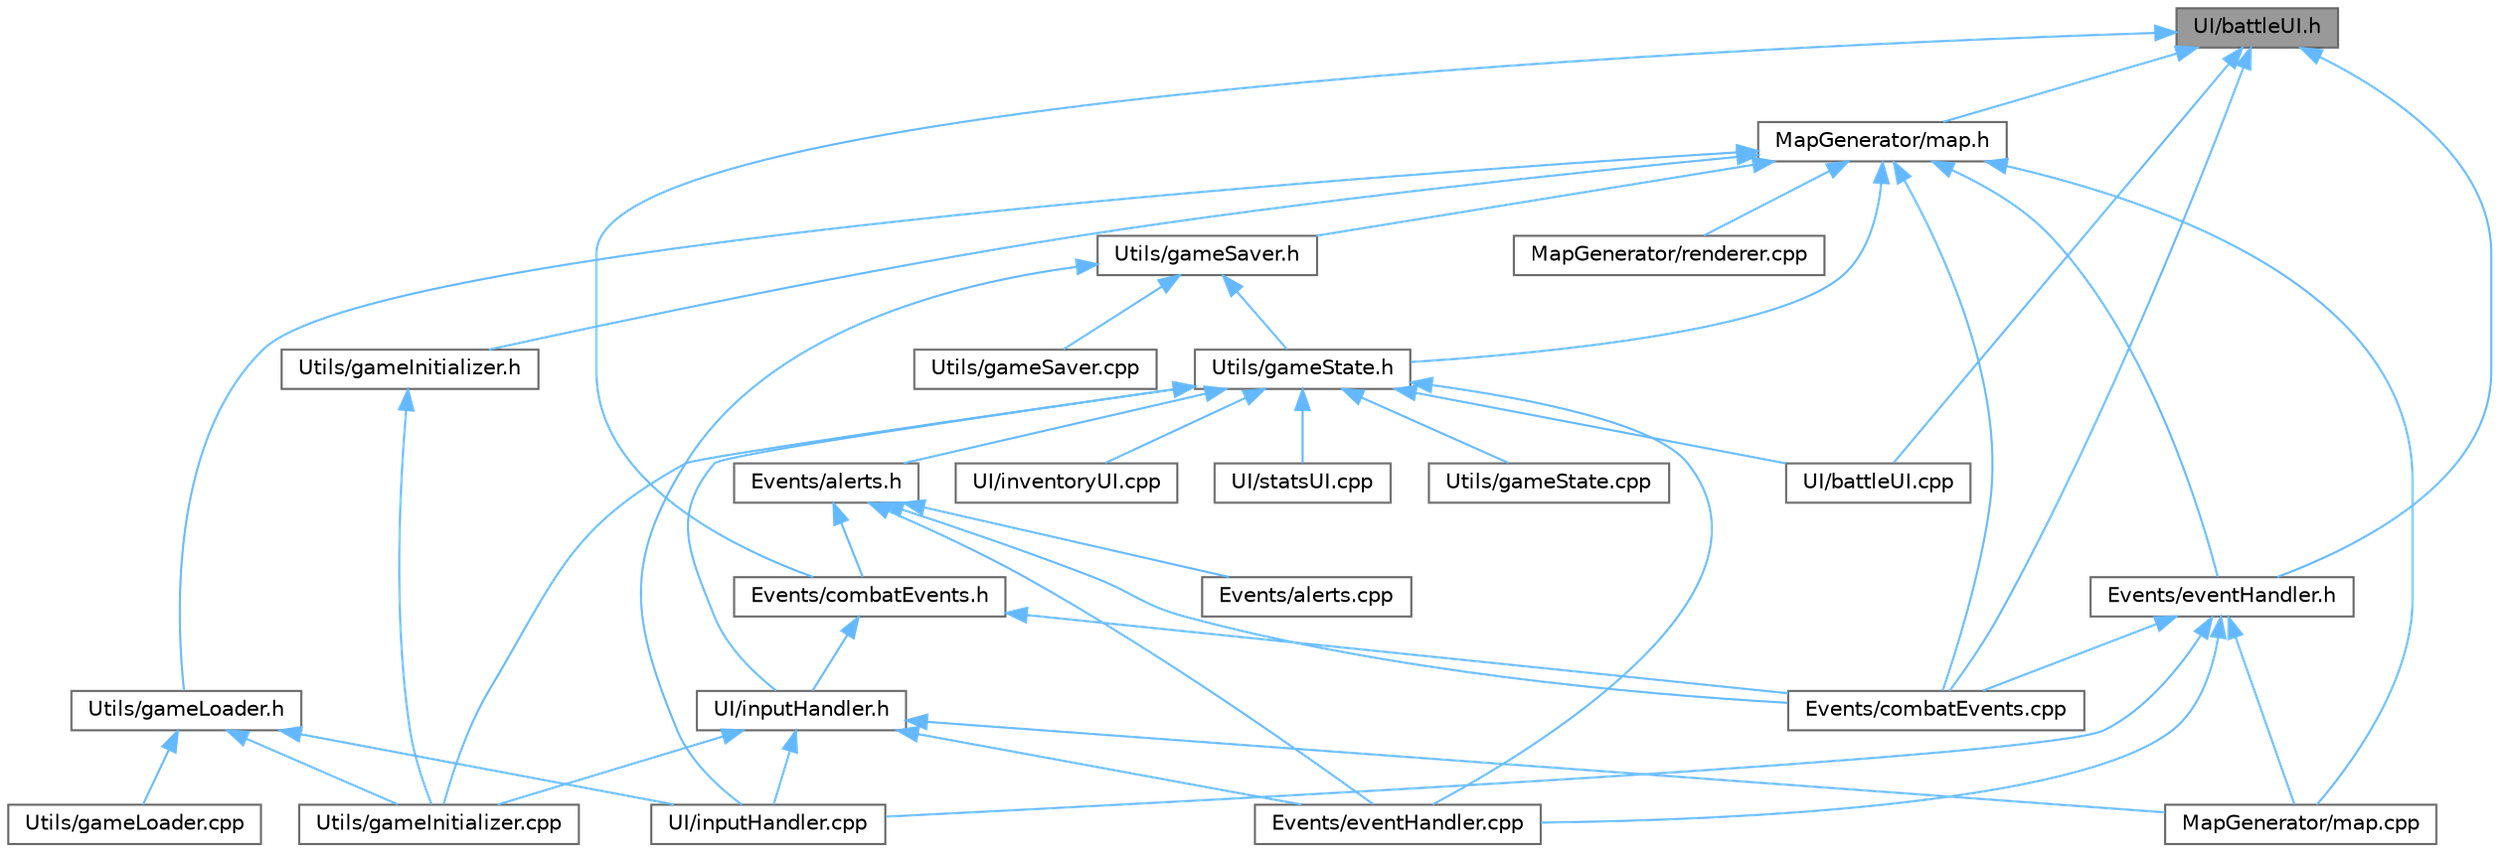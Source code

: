 digraph "UI/battleUI.h"
{
 // LATEX_PDF_SIZE
  bgcolor="transparent";
  edge [fontname=Helvetica,fontsize=10,labelfontname=Helvetica,labelfontsize=10];
  node [fontname=Helvetica,fontsize=10,shape=box,height=0.2,width=0.4];
  Node1 [id="Node000001",label="UI/battleUI.h",height=0.2,width=0.4,color="gray40", fillcolor="grey60", style="filled", fontcolor="black",tooltip=" "];
  Node1 -> Node2 [id="edge43_Node000001_Node000002",dir="back",color="steelblue1",style="solid",tooltip=" "];
  Node2 [id="Node000002",label="Events/combatEvents.cpp",height=0.2,width=0.4,color="grey40", fillcolor="white", style="filled",URL="$combat_events_8cpp.html",tooltip=" "];
  Node1 -> Node3 [id="edge44_Node000001_Node000003",dir="back",color="steelblue1",style="solid",tooltip=" "];
  Node3 [id="Node000003",label="Events/combatEvents.h",height=0.2,width=0.4,color="grey40", fillcolor="white", style="filled",URL="$combat_events_8h.html",tooltip=" "];
  Node3 -> Node2 [id="edge45_Node000003_Node000002",dir="back",color="steelblue1",style="solid",tooltip=" "];
  Node3 -> Node4 [id="edge46_Node000003_Node000004",dir="back",color="steelblue1",style="solid",tooltip=" "];
  Node4 [id="Node000004",label="UI/inputHandler.h",height=0.2,width=0.4,color="grey40", fillcolor="white", style="filled",URL="$input_handler_8h.html",tooltip=" "];
  Node4 -> Node5 [id="edge47_Node000004_Node000005",dir="back",color="steelblue1",style="solid",tooltip=" "];
  Node5 [id="Node000005",label="Events/eventHandler.cpp",height=0.2,width=0.4,color="grey40", fillcolor="white", style="filled",URL="$event_handler_8cpp.html",tooltip=" "];
  Node4 -> Node6 [id="edge48_Node000004_Node000006",dir="back",color="steelblue1",style="solid",tooltip=" "];
  Node6 [id="Node000006",label="MapGenerator/map.cpp",height=0.2,width=0.4,color="grey40", fillcolor="white", style="filled",URL="$map_8cpp.html",tooltip=" "];
  Node4 -> Node7 [id="edge49_Node000004_Node000007",dir="back",color="steelblue1",style="solid",tooltip=" "];
  Node7 [id="Node000007",label="UI/inputHandler.cpp",height=0.2,width=0.4,color="grey40", fillcolor="white", style="filled",URL="$input_handler_8cpp.html",tooltip=" "];
  Node4 -> Node8 [id="edge50_Node000004_Node000008",dir="back",color="steelblue1",style="solid",tooltip=" "];
  Node8 [id="Node000008",label="Utils/gameInitializer.cpp",height=0.2,width=0.4,color="grey40", fillcolor="white", style="filled",URL="$game_initializer_8cpp.html",tooltip=" "];
  Node1 -> Node9 [id="edge51_Node000001_Node000009",dir="back",color="steelblue1",style="solid",tooltip=" "];
  Node9 [id="Node000009",label="Events/eventHandler.h",height=0.2,width=0.4,color="grey40", fillcolor="white", style="filled",URL="$event_handler_8h.html",tooltip=" "];
  Node9 -> Node2 [id="edge52_Node000009_Node000002",dir="back",color="steelblue1",style="solid",tooltip=" "];
  Node9 -> Node5 [id="edge53_Node000009_Node000005",dir="back",color="steelblue1",style="solid",tooltip=" "];
  Node9 -> Node6 [id="edge54_Node000009_Node000006",dir="back",color="steelblue1",style="solid",tooltip=" "];
  Node9 -> Node7 [id="edge55_Node000009_Node000007",dir="back",color="steelblue1",style="solid",tooltip=" "];
  Node1 -> Node10 [id="edge56_Node000001_Node000010",dir="back",color="steelblue1",style="solid",tooltip=" "];
  Node10 [id="Node000010",label="MapGenerator/map.h",height=0.2,width=0.4,color="grey40", fillcolor="white", style="filled",URL="$map_8h.html",tooltip=" "];
  Node10 -> Node2 [id="edge57_Node000010_Node000002",dir="back",color="steelblue1",style="solid",tooltip=" "];
  Node10 -> Node9 [id="edge58_Node000010_Node000009",dir="back",color="steelblue1",style="solid",tooltip=" "];
  Node10 -> Node6 [id="edge59_Node000010_Node000006",dir="back",color="steelblue1",style="solid",tooltip=" "];
  Node10 -> Node11 [id="edge60_Node000010_Node000011",dir="back",color="steelblue1",style="solid",tooltip=" "];
  Node11 [id="Node000011",label="MapGenerator/renderer.cpp",height=0.2,width=0.4,color="grey40", fillcolor="white", style="filled",URL="$renderer_8cpp.html",tooltip=" "];
  Node10 -> Node12 [id="edge61_Node000010_Node000012",dir="back",color="steelblue1",style="solid",tooltip=" "];
  Node12 [id="Node000012",label="Utils/gameInitializer.h",height=0.2,width=0.4,color="grey40", fillcolor="white", style="filled",URL="$game_initializer_8h.html",tooltip=" "];
  Node12 -> Node8 [id="edge62_Node000012_Node000008",dir="back",color="steelblue1",style="solid",tooltip=" "];
  Node10 -> Node13 [id="edge63_Node000010_Node000013",dir="back",color="steelblue1",style="solid",tooltip=" "];
  Node13 [id="Node000013",label="Utils/gameLoader.h",height=0.2,width=0.4,color="grey40", fillcolor="white", style="filled",URL="$game_loader_8h.html",tooltip=" "];
  Node13 -> Node7 [id="edge64_Node000013_Node000007",dir="back",color="steelblue1",style="solid",tooltip=" "];
  Node13 -> Node8 [id="edge65_Node000013_Node000008",dir="back",color="steelblue1",style="solid",tooltip=" "];
  Node13 -> Node14 [id="edge66_Node000013_Node000014",dir="back",color="steelblue1",style="solid",tooltip=" "];
  Node14 [id="Node000014",label="Utils/gameLoader.cpp",height=0.2,width=0.4,color="grey40", fillcolor="white", style="filled",URL="$game_loader_8cpp.html",tooltip=" "];
  Node10 -> Node15 [id="edge67_Node000010_Node000015",dir="back",color="steelblue1",style="solid",tooltip=" "];
  Node15 [id="Node000015",label="Utils/gameSaver.h",height=0.2,width=0.4,color="grey40", fillcolor="white", style="filled",URL="$game_saver_8h.html",tooltip=" "];
  Node15 -> Node7 [id="edge68_Node000015_Node000007",dir="back",color="steelblue1",style="solid",tooltip=" "];
  Node15 -> Node16 [id="edge69_Node000015_Node000016",dir="back",color="steelblue1",style="solid",tooltip=" "];
  Node16 [id="Node000016",label="Utils/gameSaver.cpp",height=0.2,width=0.4,color="grey40", fillcolor="white", style="filled",URL="$game_saver_8cpp.html",tooltip=" "];
  Node15 -> Node17 [id="edge70_Node000015_Node000017",dir="back",color="steelblue1",style="solid",tooltip=" "];
  Node17 [id="Node000017",label="Utils/gameState.h",height=0.2,width=0.4,color="grey40", fillcolor="white", style="filled",URL="$game_state_8h.html",tooltip=" "];
  Node17 -> Node18 [id="edge71_Node000017_Node000018",dir="back",color="steelblue1",style="solid",tooltip=" "];
  Node18 [id="Node000018",label="Events/alerts.h",height=0.2,width=0.4,color="grey40", fillcolor="white", style="filled",URL="$alerts_8h.html",tooltip=" "];
  Node18 -> Node19 [id="edge72_Node000018_Node000019",dir="back",color="steelblue1",style="solid",tooltip=" "];
  Node19 [id="Node000019",label="Events/alerts.cpp",height=0.2,width=0.4,color="grey40", fillcolor="white", style="filled",URL="$alerts_8cpp.html",tooltip=" "];
  Node18 -> Node2 [id="edge73_Node000018_Node000002",dir="back",color="steelblue1",style="solid",tooltip=" "];
  Node18 -> Node3 [id="edge74_Node000018_Node000003",dir="back",color="steelblue1",style="solid",tooltip=" "];
  Node18 -> Node5 [id="edge75_Node000018_Node000005",dir="back",color="steelblue1",style="solid",tooltip=" "];
  Node17 -> Node5 [id="edge76_Node000017_Node000005",dir="back",color="steelblue1",style="solid",tooltip=" "];
  Node17 -> Node20 [id="edge77_Node000017_Node000020",dir="back",color="steelblue1",style="solid",tooltip=" "];
  Node20 [id="Node000020",label="UI/battleUI.cpp",height=0.2,width=0.4,color="grey40", fillcolor="white", style="filled",URL="$battle_u_i_8cpp.html",tooltip=" "];
  Node17 -> Node4 [id="edge78_Node000017_Node000004",dir="back",color="steelblue1",style="solid",tooltip=" "];
  Node17 -> Node21 [id="edge79_Node000017_Node000021",dir="back",color="steelblue1",style="solid",tooltip=" "];
  Node21 [id="Node000021",label="UI/inventoryUI.cpp",height=0.2,width=0.4,color="grey40", fillcolor="white", style="filled",URL="$inventory_u_i_8cpp.html",tooltip=" "];
  Node17 -> Node22 [id="edge80_Node000017_Node000022",dir="back",color="steelblue1",style="solid",tooltip=" "];
  Node22 [id="Node000022",label="UI/statsUI.cpp",height=0.2,width=0.4,color="grey40", fillcolor="white", style="filled",URL="$stats_u_i_8cpp.html",tooltip=" "];
  Node17 -> Node8 [id="edge81_Node000017_Node000008",dir="back",color="steelblue1",style="solid",tooltip=" "];
  Node17 -> Node23 [id="edge82_Node000017_Node000023",dir="back",color="steelblue1",style="solid",tooltip=" "];
  Node23 [id="Node000023",label="Utils/gameState.cpp",height=0.2,width=0.4,color="grey40", fillcolor="white", style="filled",URL="$game_state_8cpp.html",tooltip=" "];
  Node10 -> Node17 [id="edge83_Node000010_Node000017",dir="back",color="steelblue1",style="solid",tooltip=" "];
  Node1 -> Node20 [id="edge84_Node000001_Node000020",dir="back",color="steelblue1",style="solid",tooltip=" "];
}
